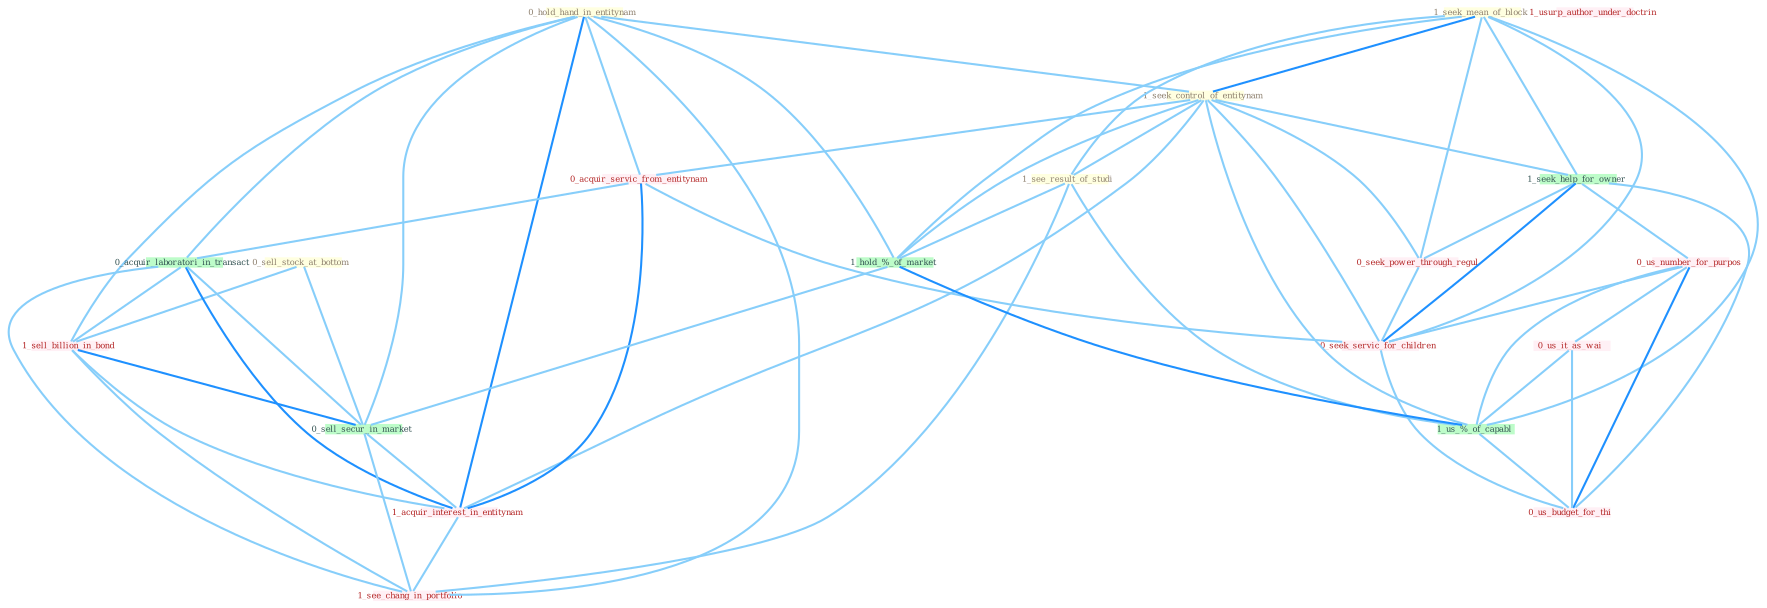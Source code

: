 Graph G{ 
    node
    [shape=polygon,style=filled,width=.5,height=.06,color="#BDFCC9",fixedsize=true,fontsize=4,
    fontcolor="#2f4f4f"];
    {node
    [color="#ffffe0", fontcolor="#8b7d6b"] "0_hold_hand_in_entitynam " "0_sell_stock_at_bottom " "1_seek_mean_of_block " "1_seek_control_of_entitynam " "1_see_result_of_studi "}
{node [color="#fff0f5", fontcolor="#b22222"] "0_acquir_servic_from_entitynam " "0_seek_power_through_regul " "0_us_number_for_purpos " "1_sell_billion_in_bond " "0_us_it_as_wai " "1_usurp_author_under_doctrin " "1_acquir_interest_in_entitynam " "0_seek_servic_for_children " "1_see_chang_in_portfolio " "0_us_budget_for_thi "}
edge [color="#B0E2FF"];

	"0_hold_hand_in_entitynam " -- "1_seek_control_of_entitynam " [w="1", color="#87cefa" ];
	"0_hold_hand_in_entitynam " -- "0_acquir_servic_from_entitynam " [w="1", color="#87cefa" ];
	"0_hold_hand_in_entitynam " -- "1_hold_%_of_market " [w="1", color="#87cefa" ];
	"0_hold_hand_in_entitynam " -- "0_acquir_laboratori_in_transact " [w="1", color="#87cefa" ];
	"0_hold_hand_in_entitynam " -- "1_sell_billion_in_bond " [w="1", color="#87cefa" ];
	"0_hold_hand_in_entitynam " -- "0_sell_secur_in_market " [w="1", color="#87cefa" ];
	"0_hold_hand_in_entitynam " -- "1_acquir_interest_in_entitynam " [w="2", color="#1e90ff" , len=0.8];
	"0_hold_hand_in_entitynam " -- "1_see_chang_in_portfolio " [w="1", color="#87cefa" ];
	"0_sell_stock_at_bottom " -- "1_sell_billion_in_bond " [w="1", color="#87cefa" ];
	"0_sell_stock_at_bottom " -- "0_sell_secur_in_market " [w="1", color="#87cefa" ];
	"1_seek_mean_of_block " -- "1_seek_control_of_entitynam " [w="2", color="#1e90ff" , len=0.8];
	"1_seek_mean_of_block " -- "1_see_result_of_studi " [w="1", color="#87cefa" ];
	"1_seek_mean_of_block " -- "1_seek_help_for_owner " [w="1", color="#87cefa" ];
	"1_seek_mean_of_block " -- "1_hold_%_of_market " [w="1", color="#87cefa" ];
	"1_seek_mean_of_block " -- "0_seek_power_through_regul " [w="1", color="#87cefa" ];
	"1_seek_mean_of_block " -- "1_us_%_of_capabl " [w="1", color="#87cefa" ];
	"1_seek_mean_of_block " -- "0_seek_servic_for_children " [w="1", color="#87cefa" ];
	"1_seek_control_of_entitynam " -- "1_see_result_of_studi " [w="1", color="#87cefa" ];
	"1_seek_control_of_entitynam " -- "1_seek_help_for_owner " [w="1", color="#87cefa" ];
	"1_seek_control_of_entitynam " -- "0_acquir_servic_from_entitynam " [w="1", color="#87cefa" ];
	"1_seek_control_of_entitynam " -- "1_hold_%_of_market " [w="1", color="#87cefa" ];
	"1_seek_control_of_entitynam " -- "0_seek_power_through_regul " [w="1", color="#87cefa" ];
	"1_seek_control_of_entitynam " -- "1_us_%_of_capabl " [w="1", color="#87cefa" ];
	"1_seek_control_of_entitynam " -- "1_acquir_interest_in_entitynam " [w="1", color="#87cefa" ];
	"1_seek_control_of_entitynam " -- "0_seek_servic_for_children " [w="1", color="#87cefa" ];
	"1_see_result_of_studi " -- "1_hold_%_of_market " [w="1", color="#87cefa" ];
	"1_see_result_of_studi " -- "1_us_%_of_capabl " [w="1", color="#87cefa" ];
	"1_see_result_of_studi " -- "1_see_chang_in_portfolio " [w="1", color="#87cefa" ];
	"1_seek_help_for_owner " -- "0_seek_power_through_regul " [w="1", color="#87cefa" ];
	"1_seek_help_for_owner " -- "0_us_number_for_purpos " [w="1", color="#87cefa" ];
	"1_seek_help_for_owner " -- "0_seek_servic_for_children " [w="2", color="#1e90ff" , len=0.8];
	"1_seek_help_for_owner " -- "0_us_budget_for_thi " [w="1", color="#87cefa" ];
	"0_acquir_servic_from_entitynam " -- "0_acquir_laboratori_in_transact " [w="1", color="#87cefa" ];
	"0_acquir_servic_from_entitynam " -- "1_acquir_interest_in_entitynam " [w="2", color="#1e90ff" , len=0.8];
	"0_acquir_servic_from_entitynam " -- "0_seek_servic_for_children " [w="1", color="#87cefa" ];
	"1_hold_%_of_market " -- "1_us_%_of_capabl " [w="2", color="#1e90ff" , len=0.8];
	"1_hold_%_of_market " -- "0_sell_secur_in_market " [w="1", color="#87cefa" ];
	"0_seek_power_through_regul " -- "0_seek_servic_for_children " [w="1", color="#87cefa" ];
	"0_us_number_for_purpos " -- "0_us_it_as_wai " [w="1", color="#87cefa" ];
	"0_us_number_for_purpos " -- "1_us_%_of_capabl " [w="1", color="#87cefa" ];
	"0_us_number_for_purpos " -- "0_seek_servic_for_children " [w="1", color="#87cefa" ];
	"0_us_number_for_purpos " -- "0_us_budget_for_thi " [w="2", color="#1e90ff" , len=0.8];
	"0_acquir_laboratori_in_transact " -- "1_sell_billion_in_bond " [w="1", color="#87cefa" ];
	"0_acquir_laboratori_in_transact " -- "0_sell_secur_in_market " [w="1", color="#87cefa" ];
	"0_acquir_laboratori_in_transact " -- "1_acquir_interest_in_entitynam " [w="2", color="#1e90ff" , len=0.8];
	"0_acquir_laboratori_in_transact " -- "1_see_chang_in_portfolio " [w="1", color="#87cefa" ];
	"1_sell_billion_in_bond " -- "0_sell_secur_in_market " [w="2", color="#1e90ff" , len=0.8];
	"1_sell_billion_in_bond " -- "1_acquir_interest_in_entitynam " [w="1", color="#87cefa" ];
	"1_sell_billion_in_bond " -- "1_see_chang_in_portfolio " [w="1", color="#87cefa" ];
	"0_us_it_as_wai " -- "1_us_%_of_capabl " [w="1", color="#87cefa" ];
	"0_us_it_as_wai " -- "0_us_budget_for_thi " [w="1", color="#87cefa" ];
	"1_us_%_of_capabl " -- "0_us_budget_for_thi " [w="1", color="#87cefa" ];
	"0_sell_secur_in_market " -- "1_acquir_interest_in_entitynam " [w="1", color="#87cefa" ];
	"0_sell_secur_in_market " -- "1_see_chang_in_portfolio " [w="1", color="#87cefa" ];
	"1_acquir_interest_in_entitynam " -- "1_see_chang_in_portfolio " [w="1", color="#87cefa" ];
	"0_seek_servic_for_children " -- "0_us_budget_for_thi " [w="1", color="#87cefa" ];
}